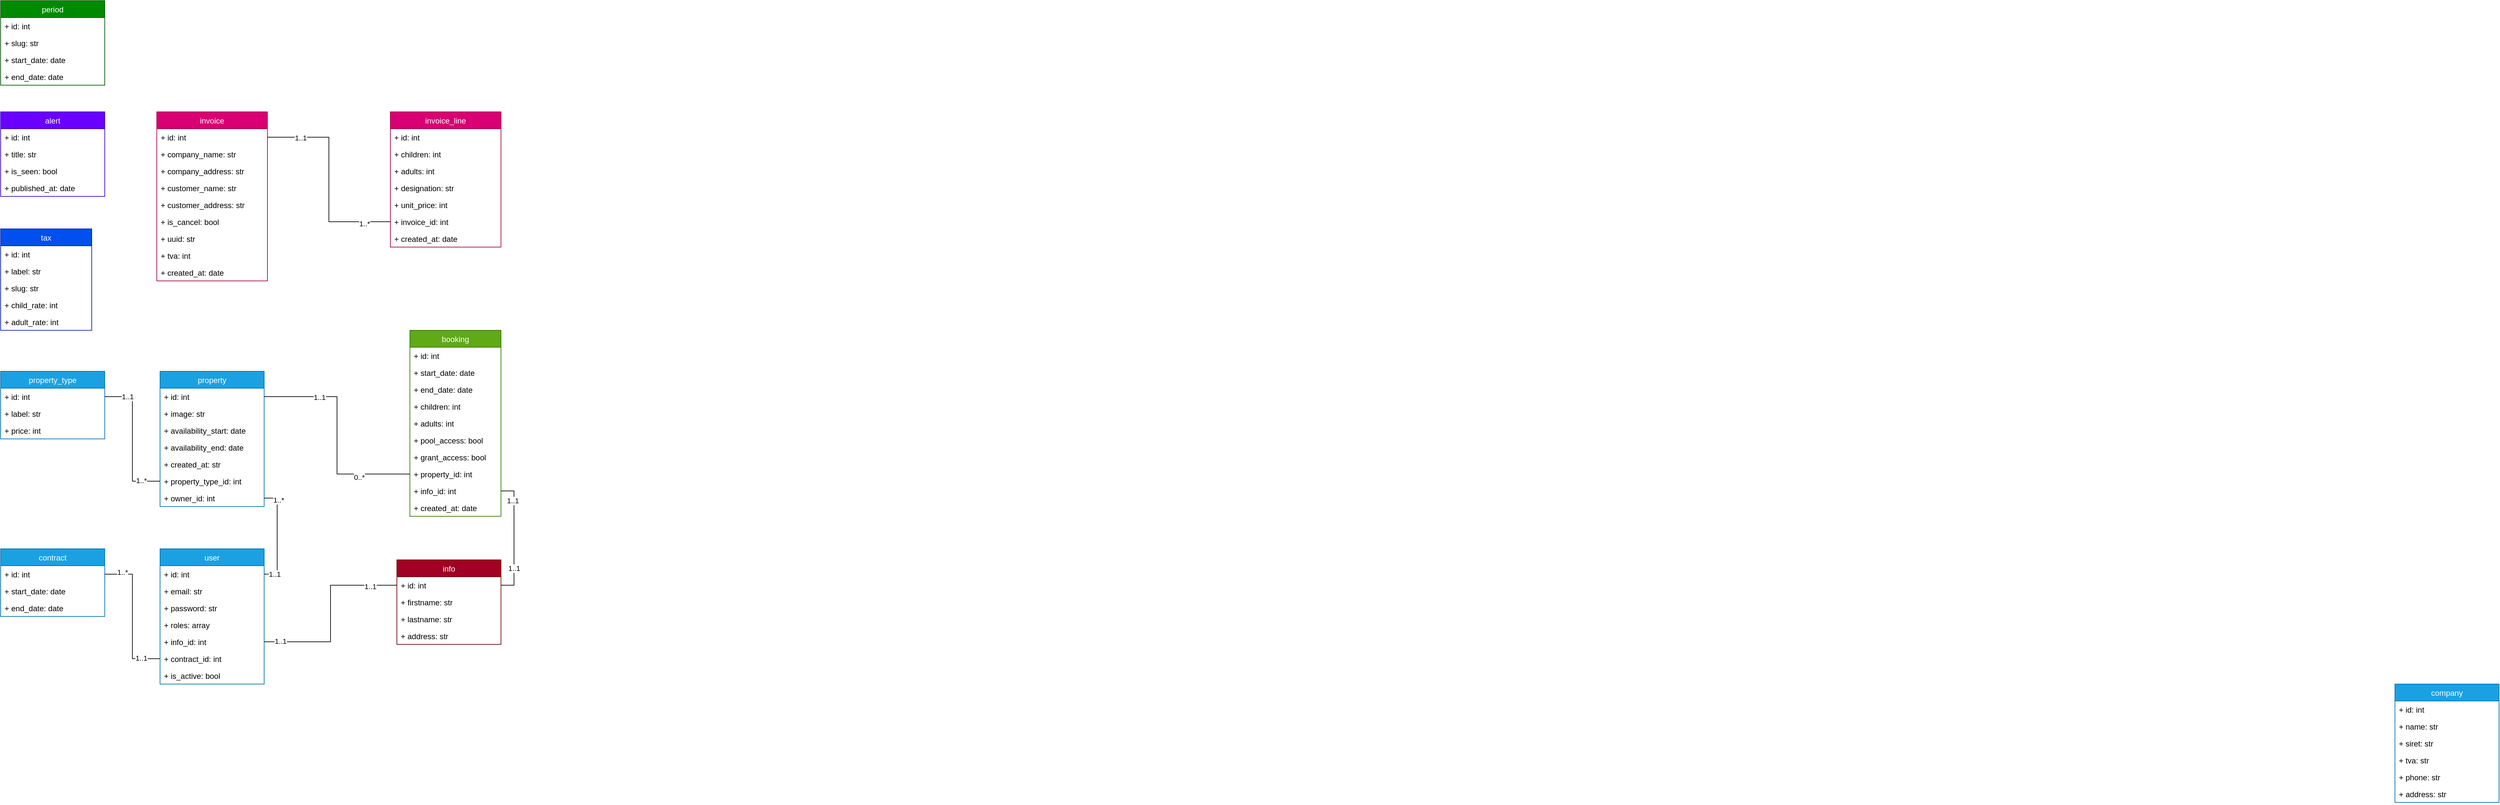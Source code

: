 <mxfile version="20.8.20" type="device"><diagram name="Page-1" id="GJCrmesGOV3npey572Yo"><mxGraphModel dx="1116" dy="1107" grid="1" gridSize="10" guides="1" tooltips="1" connect="1" arrows="1" fold="1" page="1" pageScale="1" pageWidth="827" pageHeight="1169" math="0" shadow="0"><root><mxCell id="0"/><mxCell id="1" parent="0"/><mxCell id="9Y_tMs3BxQq5VPl1LH5--1" value="tax" style="swimlane;fontStyle=0;childLayout=stackLayout;horizontal=1;startSize=26;fillColor=#0050ef;horizontalStack=0;resizeParent=1;resizeParentMax=0;resizeLast=0;collapsible=1;marginBottom=0;fontColor=#ffffff;strokeColor=#001DBC;" parent="1" vertex="1"><mxGeometry x="1340" y="871" width="140" height="156" as="geometry"/></mxCell><mxCell id="9Y_tMs3BxQq5VPl1LH5--53" value="+ id: int" style="text;strokeColor=none;fillColor=none;align=left;verticalAlign=top;spacingLeft=4;spacingRight=4;overflow=hidden;rotatable=0;points=[[0,0.5],[1,0.5]];portConstraint=eastwest;" parent="9Y_tMs3BxQq5VPl1LH5--1" vertex="1"><mxGeometry y="26" width="140" height="26" as="geometry"/></mxCell><mxCell id="9Y_tMs3BxQq5VPl1LH5--2" value="+ label: str" style="text;strokeColor=none;fillColor=none;align=left;verticalAlign=top;spacingLeft=4;spacingRight=4;overflow=hidden;rotatable=0;points=[[0,0.5],[1,0.5]];portConstraint=eastwest;" parent="9Y_tMs3BxQq5VPl1LH5--1" vertex="1"><mxGeometry y="52" width="140" height="26" as="geometry"/></mxCell><mxCell id="_Tw3wgv1A00sLfnYYwsw-26" value="+ slug: str" style="text;strokeColor=none;fillColor=none;align=left;verticalAlign=top;spacingLeft=4;spacingRight=4;overflow=hidden;rotatable=0;points=[[0,0.5],[1,0.5]];portConstraint=eastwest;" parent="9Y_tMs3BxQq5VPl1LH5--1" vertex="1"><mxGeometry y="78" width="140" height="26" as="geometry"/></mxCell><mxCell id="9Y_tMs3BxQq5VPl1LH5--4" value="+ child_rate: int" style="text;strokeColor=none;fillColor=none;align=left;verticalAlign=top;spacingLeft=4;spacingRight=4;overflow=hidden;rotatable=0;points=[[0,0.5],[1,0.5]];portConstraint=eastwest;" parent="9Y_tMs3BxQq5VPl1LH5--1" vertex="1"><mxGeometry y="104" width="140" height="26" as="geometry"/></mxCell><mxCell id="9Y_tMs3BxQq5VPl1LH5--5" value="+ adult_rate: int" style="text;strokeColor=none;fillColor=none;align=left;verticalAlign=top;spacingLeft=4;spacingRight=4;overflow=hidden;rotatable=0;points=[[0,0.5],[1,0.5]];portConstraint=eastwest;" parent="9Y_tMs3BxQq5VPl1LH5--1" vertex="1"><mxGeometry y="130" width="140" height="26" as="geometry"/></mxCell><mxCell id="9Y_tMs3BxQq5VPl1LH5--11" value="property" style="swimlane;fontStyle=0;childLayout=stackLayout;horizontal=1;startSize=26;fillColor=#1ba1e2;horizontalStack=0;resizeParent=1;resizeParentMax=0;resizeLast=0;collapsible=1;marginBottom=0;fontColor=#ffffff;strokeColor=#006EAF;" parent="1" vertex="1"><mxGeometry x="1585" y="1090" width="160" height="208" as="geometry"/></mxCell><mxCell id="9Y_tMs3BxQq5VPl1LH5--52" value="+ id: int" style="text;strokeColor=none;fillColor=none;align=left;verticalAlign=top;spacingLeft=4;spacingRight=4;overflow=hidden;rotatable=0;points=[[0,0.5],[1,0.5]];portConstraint=eastwest;" parent="9Y_tMs3BxQq5VPl1LH5--11" vertex="1"><mxGeometry y="26" width="160" height="26" as="geometry"/></mxCell><mxCell id="9Y_tMs3BxQq5VPl1LH5--14" value="+ image: str" style="text;strokeColor=none;fillColor=none;align=left;verticalAlign=top;spacingLeft=4;spacingRight=4;overflow=hidden;rotatable=0;points=[[0,0.5],[1,0.5]];portConstraint=eastwest;" parent="9Y_tMs3BxQq5VPl1LH5--11" vertex="1"><mxGeometry y="52" width="160" height="26" as="geometry"/></mxCell><mxCell id="OoVLddF3l7AJdS5qQGFR-3" value="+ availability_start: date" style="text;strokeColor=none;fillColor=none;align=left;verticalAlign=top;spacingLeft=4;spacingRight=4;overflow=hidden;rotatable=0;points=[[0,0.5],[1,0.5]];portConstraint=eastwest;" parent="9Y_tMs3BxQq5VPl1LH5--11" vertex="1"><mxGeometry y="78" width="160" height="26" as="geometry"/></mxCell><mxCell id="OoVLddF3l7AJdS5qQGFR-5" value="+ availability_end: date" style="text;strokeColor=none;fillColor=none;align=left;verticalAlign=top;spacingLeft=4;spacingRight=4;overflow=hidden;rotatable=0;points=[[0,0.5],[1,0.5]];portConstraint=eastwest;" parent="9Y_tMs3BxQq5VPl1LH5--11" vertex="1"><mxGeometry y="104" width="160" height="26" as="geometry"/></mxCell><mxCell id="9Y_tMs3BxQq5VPl1LH5--48" value="+ created_at: str" style="text;strokeColor=none;fillColor=none;align=left;verticalAlign=top;spacingLeft=4;spacingRight=4;overflow=hidden;rotatable=0;points=[[0,0.5],[1,0.5]];portConstraint=eastwest;" parent="9Y_tMs3BxQq5VPl1LH5--11" vertex="1"><mxGeometry y="130" width="160" height="26" as="geometry"/></mxCell><mxCell id="9Y_tMs3BxQq5VPl1LH5--19" value="+ property_type_id: int" style="text;strokeColor=none;fillColor=none;align=left;verticalAlign=top;spacingLeft=4;spacingRight=4;overflow=hidden;rotatable=0;points=[[0,0.5],[1,0.5]];portConstraint=eastwest;" parent="9Y_tMs3BxQq5VPl1LH5--11" vertex="1"><mxGeometry y="156" width="160" height="26" as="geometry"/></mxCell><mxCell id="9Y_tMs3BxQq5VPl1LH5--96" value="+ owner_id: int" style="text;strokeColor=none;fillColor=none;align=left;verticalAlign=top;spacingLeft=4;spacingRight=4;overflow=hidden;rotatable=0;points=[[0,0.5],[1,0.5]];portConstraint=eastwest;" parent="9Y_tMs3BxQq5VPl1LH5--11" vertex="1"><mxGeometry y="182" width="160" height="26" as="geometry"/></mxCell><mxCell id="9Y_tMs3BxQq5VPl1LH5--20" value="booking" style="swimlane;fontStyle=0;childLayout=stackLayout;horizontal=1;startSize=26;fillColor=#60a917;horizontalStack=0;resizeParent=1;resizeParentMax=0;resizeLast=0;collapsible=1;marginBottom=0;fontColor=#ffffff;strokeColor=#2D7600;" parent="1" vertex="1"><mxGeometry x="1969" y="1027" width="140" height="286" as="geometry"/></mxCell><mxCell id="9Y_tMs3BxQq5VPl1LH5--54" value="+ id: int" style="text;strokeColor=none;fillColor=none;align=left;verticalAlign=top;spacingLeft=4;spacingRight=4;overflow=hidden;rotatable=0;points=[[0,0.5],[1,0.5]];portConstraint=eastwest;" parent="9Y_tMs3BxQq5VPl1LH5--20" vertex="1"><mxGeometry y="26" width="140" height="26" as="geometry"/></mxCell><mxCell id="9Y_tMs3BxQq5VPl1LH5--21" value="+ start_date: date" style="text;strokeColor=none;fillColor=none;align=left;verticalAlign=top;spacingLeft=4;spacingRight=4;overflow=hidden;rotatable=0;points=[[0,0.5],[1,0.5]];portConstraint=eastwest;" parent="9Y_tMs3BxQq5VPl1LH5--20" vertex="1"><mxGeometry y="52" width="140" height="26" as="geometry"/></mxCell><mxCell id="9Y_tMs3BxQq5VPl1LH5--25" value="+ end_date: date" style="text;strokeColor=none;fillColor=none;align=left;verticalAlign=top;spacingLeft=4;spacingRight=4;overflow=hidden;rotatable=0;points=[[0,0.5],[1,0.5]];portConstraint=eastwest;" parent="9Y_tMs3BxQq5VPl1LH5--20" vertex="1"><mxGeometry y="78" width="140" height="26" as="geometry"/></mxCell><mxCell id="9Y_tMs3BxQq5VPl1LH5--22" value="+ children: int" style="text;strokeColor=none;fillColor=none;align=left;verticalAlign=top;spacingLeft=4;spacingRight=4;overflow=hidden;rotatable=0;points=[[0,0.5],[1,0.5]];portConstraint=eastwest;" parent="9Y_tMs3BxQq5VPl1LH5--20" vertex="1"><mxGeometry y="104" width="140" height="26" as="geometry"/></mxCell><mxCell id="9Y_tMs3BxQq5VPl1LH5--28" value="+ adults: int" style="text;strokeColor=none;fillColor=none;align=left;verticalAlign=top;spacingLeft=4;spacingRight=4;overflow=hidden;rotatable=0;points=[[0,0.5],[1,0.5]];portConstraint=eastwest;" parent="9Y_tMs3BxQq5VPl1LH5--20" vertex="1"><mxGeometry y="130" width="140" height="26" as="geometry"/></mxCell><mxCell id="9Y_tMs3BxQq5VPl1LH5--23" value="+ pool_access: bool" style="text;strokeColor=none;fillColor=none;align=left;verticalAlign=top;spacingLeft=4;spacingRight=4;overflow=hidden;rotatable=0;points=[[0,0.5],[1,0.5]];portConstraint=eastwest;" parent="9Y_tMs3BxQq5VPl1LH5--20" vertex="1"><mxGeometry y="156" width="140" height="26" as="geometry"/></mxCell><mxCell id="OoVLddF3l7AJdS5qQGFR-1" value="+ grant_access: bool" style="text;strokeColor=none;fillColor=none;align=left;verticalAlign=top;spacingLeft=4;spacingRight=4;overflow=hidden;rotatable=0;points=[[0,0.5],[1,0.5]];portConstraint=eastwest;" parent="9Y_tMs3BxQq5VPl1LH5--20" vertex="1"><mxGeometry y="182" width="140" height="26" as="geometry"/></mxCell><mxCell id="9Y_tMs3BxQq5VPl1LH5--24" value="+ property_id: int" style="text;strokeColor=none;fillColor=none;align=left;verticalAlign=top;spacingLeft=4;spacingRight=4;overflow=hidden;rotatable=0;points=[[0,0.5],[1,0.5]];portConstraint=eastwest;" parent="9Y_tMs3BxQq5VPl1LH5--20" vertex="1"><mxGeometry y="208" width="140" height="26" as="geometry"/></mxCell><mxCell id="OoVLddF3l7AJdS5qQGFR-13" value="+ info_id: int" style="text;strokeColor=none;fillColor=none;align=left;verticalAlign=top;spacingLeft=4;spacingRight=4;overflow=hidden;rotatable=0;points=[[0,0.5],[1,0.5]];portConstraint=eastwest;" parent="9Y_tMs3BxQq5VPl1LH5--20" vertex="1"><mxGeometry y="234" width="140" height="26" as="geometry"/></mxCell><mxCell id="9Y_tMs3BxQq5VPl1LH5--44" value="+ created_at: date" style="text;strokeColor=none;fillColor=none;align=left;verticalAlign=top;spacingLeft=4;spacingRight=4;overflow=hidden;rotatable=0;points=[[0,0.5],[1,0.5]];portConstraint=eastwest;" parent="9Y_tMs3BxQq5VPl1LH5--20" vertex="1"><mxGeometry y="260" width="140" height="26" as="geometry"/></mxCell><mxCell id="9Y_tMs3BxQq5VPl1LH5--29" value="property_type" style="swimlane;fontStyle=0;childLayout=stackLayout;horizontal=1;startSize=26;fillColor=#1ba1e2;horizontalStack=0;resizeParent=1;resizeParentMax=0;resizeLast=0;collapsible=1;marginBottom=0;fontColor=#ffffff;strokeColor=#006EAF;" parent="1" vertex="1"><mxGeometry x="1340" y="1090" width="160" height="104" as="geometry"/></mxCell><mxCell id="9Y_tMs3BxQq5VPl1LH5--49" value="+ id: int" style="text;strokeColor=none;fillColor=none;align=left;verticalAlign=top;spacingLeft=4;spacingRight=4;overflow=hidden;rotatable=0;points=[[0,0.5],[1,0.5]];portConstraint=eastwest;" parent="9Y_tMs3BxQq5VPl1LH5--29" vertex="1"><mxGeometry y="26" width="160" height="26" as="geometry"/></mxCell><mxCell id="9Y_tMs3BxQq5VPl1LH5--30" value="+ label: str" style="text;strokeColor=none;fillColor=none;align=left;verticalAlign=top;spacingLeft=4;spacingRight=4;overflow=hidden;rotatable=0;points=[[0,0.5],[1,0.5]];portConstraint=eastwest;" parent="9Y_tMs3BxQq5VPl1LH5--29" vertex="1"><mxGeometry y="52" width="160" height="26" as="geometry"/></mxCell><mxCell id="9Y_tMs3BxQq5VPl1LH5--31" value="+ price: int" style="text;strokeColor=none;fillColor=none;align=left;verticalAlign=top;spacingLeft=4;spacingRight=4;overflow=hidden;rotatable=0;points=[[0,0.5],[1,0.5]];portConstraint=eastwest;" parent="9Y_tMs3BxQq5VPl1LH5--29" vertex="1"><mxGeometry y="78" width="160" height="26" as="geometry"/></mxCell><mxCell id="9Y_tMs3BxQq5VPl1LH5--58" style="edgeStyle=orthogonalEdgeStyle;rounded=0;orthogonalLoop=1;jettySize=auto;html=1;endArrow=none;endFill=0;" parent="1" source="9Y_tMs3BxQq5VPl1LH5--19" target="9Y_tMs3BxQq5VPl1LH5--49" edge="1"><mxGeometry relative="1" as="geometry"/></mxCell><mxCell id="9Y_tMs3BxQq5VPl1LH5--62" value="1..1" style="edgeLabel;html=1;align=center;verticalAlign=middle;resizable=0;points=[];" parent="9Y_tMs3BxQq5VPl1LH5--58" vertex="1" connectable="0"><mxGeometry x="0.673" relative="1" as="geometry"><mxPoint as="offset"/></mxGeometry></mxCell><mxCell id="9Y_tMs3BxQq5VPl1LH5--63" value="1..*" style="edgeLabel;html=1;align=center;verticalAlign=middle;resizable=0;points=[];" parent="9Y_tMs3BxQq5VPl1LH5--58" vertex="1" connectable="0"><mxGeometry x="-0.73" y="-1" relative="1" as="geometry"><mxPoint as="offset"/></mxGeometry></mxCell><mxCell id="9Y_tMs3BxQq5VPl1LH5--81" style="edgeStyle=orthogonalEdgeStyle;rounded=0;orthogonalLoop=1;jettySize=auto;html=1;endArrow=none;endFill=0;" parent="1" source="9Y_tMs3BxQq5VPl1LH5--24" target="9Y_tMs3BxQq5VPl1LH5--52" edge="1"><mxGeometry relative="1" as="geometry"/></mxCell><mxCell id="9Y_tMs3BxQq5VPl1LH5--89" value="1..1" style="edgeLabel;html=1;align=center;verticalAlign=middle;resizable=0;points=[];" parent="9Y_tMs3BxQq5VPl1LH5--81" vertex="1" connectable="0"><mxGeometry x="0.503" y="1" relative="1" as="geometry"><mxPoint as="offset"/></mxGeometry></mxCell><mxCell id="9Y_tMs3BxQq5VPl1LH5--90" value="0..*" style="edgeLabel;html=1;align=center;verticalAlign=middle;resizable=0;points=[];" parent="9Y_tMs3BxQq5VPl1LH5--81" vertex="1" connectable="0"><mxGeometry x="-0.543" y="5" relative="1" as="geometry"><mxPoint as="offset"/></mxGeometry></mxCell><mxCell id="9Y_tMs3BxQq5VPl1LH5--82" value="user" style="swimlane;fontStyle=0;childLayout=stackLayout;horizontal=1;startSize=26;fillColor=#1ba1e2;horizontalStack=0;resizeParent=1;resizeParentMax=0;resizeLast=0;collapsible=1;marginBottom=0;fontColor=#ffffff;strokeColor=#006EAF;" parent="1" vertex="1"><mxGeometry x="1585" y="1363" width="160" height="208" as="geometry"/></mxCell><mxCell id="9Y_tMs3BxQq5VPl1LH5--83" value="+ id: int" style="text;strokeColor=none;fillColor=none;align=left;verticalAlign=top;spacingLeft=4;spacingRight=4;overflow=hidden;rotatable=0;points=[[0,0.5],[1,0.5]];portConstraint=eastwest;" parent="9Y_tMs3BxQq5VPl1LH5--82" vertex="1"><mxGeometry y="26" width="160" height="26" as="geometry"/></mxCell><mxCell id="9Y_tMs3BxQq5VPl1LH5--87" value="+ email: str" style="text;strokeColor=none;fillColor=none;align=left;verticalAlign=top;spacingLeft=4;spacingRight=4;overflow=hidden;rotatable=0;points=[[0,0.5],[1,0.5]];portConstraint=eastwest;" parent="9Y_tMs3BxQq5VPl1LH5--82" vertex="1"><mxGeometry y="52" width="160" height="26" as="geometry"/></mxCell><mxCell id="GipvJAWgCoTz7lsYQBjg-19" value="+ password: str" style="text;strokeColor=none;fillColor=none;align=left;verticalAlign=top;spacingLeft=4;spacingRight=4;overflow=hidden;rotatable=0;points=[[0,0.5],[1,0.5]];portConstraint=eastwest;" parent="9Y_tMs3BxQq5VPl1LH5--82" vertex="1"><mxGeometry y="78" width="160" height="26" as="geometry"/></mxCell><mxCell id="9Y_tMs3BxQq5VPl1LH5--88" value="+ roles: array" style="text;strokeColor=none;fillColor=none;align=left;verticalAlign=top;spacingLeft=4;spacingRight=4;overflow=hidden;rotatable=0;points=[[0,0.5],[1,0.5]];portConstraint=eastwest;" parent="9Y_tMs3BxQq5VPl1LH5--82" vertex="1"><mxGeometry y="104" width="160" height="26" as="geometry"/></mxCell><mxCell id="OoVLddF3l7AJdS5qQGFR-18" value="+ info_id: int" style="text;strokeColor=none;fillColor=none;align=left;verticalAlign=top;spacingLeft=4;spacingRight=4;overflow=hidden;rotatable=0;points=[[0,0.5],[1,0.5]];portConstraint=eastwest;" parent="9Y_tMs3BxQq5VPl1LH5--82" vertex="1"><mxGeometry y="130" width="160" height="26" as="geometry"/></mxCell><mxCell id="OoVLddF3l7AJdS5qQGFR-32" value="+ contract_id: int" style="text;strokeColor=none;fillColor=none;align=left;verticalAlign=top;spacingLeft=4;spacingRight=4;overflow=hidden;rotatable=0;points=[[0,0.5],[1,0.5]];portConstraint=eastwest;" parent="9Y_tMs3BxQq5VPl1LH5--82" vertex="1"><mxGeometry y="156" width="160" height="26" as="geometry"/></mxCell><mxCell id="OoVLddF3l7AJdS5qQGFR-37" value="+ is_active: bool" style="text;strokeColor=none;fillColor=none;align=left;verticalAlign=top;spacingLeft=4;spacingRight=4;overflow=hidden;rotatable=0;points=[[0,0.5],[1,0.5]];portConstraint=eastwest;" parent="9Y_tMs3BxQq5VPl1LH5--82" vertex="1"><mxGeometry y="182" width="160" height="26" as="geometry"/></mxCell><mxCell id="9Y_tMs3BxQq5VPl1LH5--97" style="edgeStyle=orthogonalEdgeStyle;rounded=0;orthogonalLoop=1;jettySize=auto;html=1;endArrow=none;endFill=0;exitX=1;exitY=0.5;exitDx=0;exitDy=0;" parent="1" source="9Y_tMs3BxQq5VPl1LH5--96" target="9Y_tMs3BxQq5VPl1LH5--83" edge="1"><mxGeometry relative="1" as="geometry"/></mxCell><mxCell id="9Y_tMs3BxQq5VPl1LH5--119" value="1..1" style="edgeLabel;html=1;align=center;verticalAlign=middle;resizable=0;points=[];" parent="9Y_tMs3BxQq5VPl1LH5--97" vertex="1" connectable="0"><mxGeometry x="0.796" relative="1" as="geometry"><mxPoint as="offset"/></mxGeometry></mxCell><mxCell id="9Y_tMs3BxQq5VPl1LH5--120" value="1..*" style="edgeLabel;html=1;align=center;verticalAlign=middle;resizable=0;points=[];" parent="9Y_tMs3BxQq5VPl1LH5--97" vertex="1" connectable="0"><mxGeometry x="-0.707" y="2" relative="1" as="geometry"><mxPoint as="offset"/></mxGeometry></mxCell><mxCell id="OoVLddF3l7AJdS5qQGFR-6" value="info" style="swimlane;fontStyle=0;childLayout=stackLayout;horizontal=1;startSize=26;fillColor=#a20025;horizontalStack=0;resizeParent=1;resizeParentMax=0;resizeLast=0;collapsible=1;marginBottom=0;fontColor=#ffffff;strokeColor=#6F0000;" parent="1" vertex="1"><mxGeometry x="1949" y="1380" width="160" height="130" as="geometry"/></mxCell><mxCell id="OoVLddF3l7AJdS5qQGFR-7" value="+ id: int" style="text;strokeColor=none;fillColor=none;align=left;verticalAlign=top;spacingLeft=4;spacingRight=4;overflow=hidden;rotatable=0;points=[[0,0.5],[1,0.5]];portConstraint=eastwest;" parent="OoVLddF3l7AJdS5qQGFR-6" vertex="1"><mxGeometry y="26" width="160" height="26" as="geometry"/></mxCell><mxCell id="OoVLddF3l7AJdS5qQGFR-8" value="+ firstname: str" style="text;strokeColor=none;fillColor=none;align=left;verticalAlign=top;spacingLeft=4;spacingRight=4;overflow=hidden;rotatable=0;points=[[0,0.5],[1,0.5]];portConstraint=eastwest;" parent="OoVLddF3l7AJdS5qQGFR-6" vertex="1"><mxGeometry y="52" width="160" height="26" as="geometry"/></mxCell><mxCell id="OoVLddF3l7AJdS5qQGFR-10" value="+ lastname: str" style="text;strokeColor=none;fillColor=none;align=left;verticalAlign=top;spacingLeft=4;spacingRight=4;overflow=hidden;rotatable=0;points=[[0,0.5],[1,0.5]];portConstraint=eastwest;" parent="OoVLddF3l7AJdS5qQGFR-6" vertex="1"><mxGeometry y="78" width="160" height="26" as="geometry"/></mxCell><mxCell id="GipvJAWgCoTz7lsYQBjg-18" value="+ address: str" style="text;strokeColor=none;fillColor=none;align=left;verticalAlign=top;spacingLeft=4;spacingRight=4;overflow=hidden;rotatable=0;points=[[0,0.5],[1,0.5]];portConstraint=eastwest;" parent="OoVLddF3l7AJdS5qQGFR-6" vertex="1"><mxGeometry y="104" width="160" height="26" as="geometry"/></mxCell><mxCell id="OoVLddF3l7AJdS5qQGFR-24" value="contract" style="swimlane;fontStyle=0;childLayout=stackLayout;horizontal=1;startSize=26;fillColor=#1ba1e2;horizontalStack=0;resizeParent=1;resizeParentMax=0;resizeLast=0;collapsible=1;marginBottom=0;fontColor=#ffffff;strokeColor=#006EAF;" parent="1" vertex="1"><mxGeometry x="1340" y="1363" width="160" height="104" as="geometry"/></mxCell><mxCell id="OoVLddF3l7AJdS5qQGFR-25" value="+ id: int" style="text;strokeColor=none;fillColor=none;align=left;verticalAlign=top;spacingLeft=4;spacingRight=4;overflow=hidden;rotatable=0;points=[[0,0.5],[1,0.5]];portConstraint=eastwest;" parent="OoVLddF3l7AJdS5qQGFR-24" vertex="1"><mxGeometry y="26" width="160" height="26" as="geometry"/></mxCell><mxCell id="OoVLddF3l7AJdS5qQGFR-27" value="+ start_date: date" style="text;strokeColor=none;fillColor=none;align=left;verticalAlign=top;spacingLeft=4;spacingRight=4;overflow=hidden;rotatable=0;points=[[0,0.5],[1,0.5]];portConstraint=eastwest;" parent="OoVLddF3l7AJdS5qQGFR-24" vertex="1"><mxGeometry y="52" width="160" height="26" as="geometry"/></mxCell><mxCell id="OoVLddF3l7AJdS5qQGFR-28" value="+ end_date: date" style="text;strokeColor=none;fillColor=none;align=left;verticalAlign=top;spacingLeft=4;spacingRight=4;overflow=hidden;rotatable=0;points=[[0,0.5],[1,0.5]];portConstraint=eastwest;" parent="OoVLddF3l7AJdS5qQGFR-24" vertex="1"><mxGeometry y="78" width="160" height="26" as="geometry"/></mxCell><mxCell id="OoVLddF3l7AJdS5qQGFR-34" style="edgeStyle=orthogonalEdgeStyle;rounded=0;orthogonalLoop=1;jettySize=auto;html=1;endArrow=none;endFill=0;" parent="1" source="OoVLddF3l7AJdS5qQGFR-32" target="OoVLddF3l7AJdS5qQGFR-25" edge="1"><mxGeometry relative="1" as="geometry"/></mxCell><mxCell id="OoVLddF3l7AJdS5qQGFR-35" value="1..1" style="edgeLabel;html=1;align=center;verticalAlign=middle;resizable=0;points=[];" parent="OoVLddF3l7AJdS5qQGFR-34" vertex="1" connectable="0"><mxGeometry x="-0.727" y="-1" relative="1" as="geometry"><mxPoint as="offset"/></mxGeometry></mxCell><mxCell id="OoVLddF3l7AJdS5qQGFR-36" value="1..*" style="edgeLabel;html=1;align=center;verticalAlign=middle;resizable=0;points=[];" parent="OoVLddF3l7AJdS5qQGFR-34" vertex="1" connectable="0"><mxGeometry x="0.751" y="-3" relative="1" as="geometry"><mxPoint as="offset"/></mxGeometry></mxCell><mxCell id="GipvJAWgCoTz7lsYQBjg-20" value="company" style="swimlane;fontStyle=0;childLayout=stackLayout;horizontal=1;startSize=26;fillColor=#1ba1e2;horizontalStack=0;resizeParent=1;resizeParentMax=0;resizeLast=0;collapsible=1;marginBottom=0;fontColor=#ffffff;strokeColor=#006EAF;" parent="1" vertex="1"><mxGeometry x="5020" y="1571" width="160" height="182" as="geometry"/></mxCell><mxCell id="GipvJAWgCoTz7lsYQBjg-21" value="+ id: int" style="text;strokeColor=none;fillColor=none;align=left;verticalAlign=top;spacingLeft=4;spacingRight=4;overflow=hidden;rotatable=0;points=[[0,0.5],[1,0.5]];portConstraint=eastwest;" parent="GipvJAWgCoTz7lsYQBjg-20" vertex="1"><mxGeometry y="26" width="160" height="26" as="geometry"/></mxCell><mxCell id="GipvJAWgCoTz7lsYQBjg-22" value="+ name: str" style="text;strokeColor=none;fillColor=none;align=left;verticalAlign=top;spacingLeft=4;spacingRight=4;overflow=hidden;rotatable=0;points=[[0,0.5],[1,0.5]];portConstraint=eastwest;" parent="GipvJAWgCoTz7lsYQBjg-20" vertex="1"><mxGeometry y="52" width="160" height="26" as="geometry"/></mxCell><mxCell id="GipvJAWgCoTz7lsYQBjg-23" value="+ siret: str" style="text;strokeColor=none;fillColor=none;align=left;verticalAlign=top;spacingLeft=4;spacingRight=4;overflow=hidden;rotatable=0;points=[[0,0.5],[1,0.5]];portConstraint=eastwest;" parent="GipvJAWgCoTz7lsYQBjg-20" vertex="1"><mxGeometry y="78" width="160" height="26" as="geometry"/></mxCell><mxCell id="GipvJAWgCoTz7lsYQBjg-26" value="+ tva: str" style="text;strokeColor=none;fillColor=none;align=left;verticalAlign=top;spacingLeft=4;spacingRight=4;overflow=hidden;rotatable=0;points=[[0,0.5],[1,0.5]];portConstraint=eastwest;" parent="GipvJAWgCoTz7lsYQBjg-20" vertex="1"><mxGeometry y="104" width="160" height="26" as="geometry"/></mxCell><mxCell id="GipvJAWgCoTz7lsYQBjg-24" value="+ phone: str" style="text;strokeColor=none;fillColor=none;align=left;verticalAlign=top;spacingLeft=4;spacingRight=4;overflow=hidden;rotatable=0;points=[[0,0.5],[1,0.5]];portConstraint=eastwest;" parent="GipvJAWgCoTz7lsYQBjg-20" vertex="1"><mxGeometry y="130" width="160" height="26" as="geometry"/></mxCell><mxCell id="GipvJAWgCoTz7lsYQBjg-25" value="+ address: str" style="text;strokeColor=none;fillColor=none;align=left;verticalAlign=top;spacingLeft=4;spacingRight=4;overflow=hidden;rotatable=0;points=[[0,0.5],[1,0.5]];portConstraint=eastwest;" parent="GipvJAWgCoTz7lsYQBjg-20" vertex="1"><mxGeometry y="156" width="160" height="26" as="geometry"/></mxCell><mxCell id="GipvJAWgCoTz7lsYQBjg-27" value="invoice" style="swimlane;fontStyle=0;childLayout=stackLayout;horizontal=1;startSize=26;fillColor=#d80073;horizontalStack=0;resizeParent=1;resizeParentMax=0;resizeLast=0;collapsible=1;marginBottom=0;fontColor=#ffffff;strokeColor=#A50040;" parent="1" vertex="1"><mxGeometry x="1580" y="691" width="170" height="260" as="geometry"/></mxCell><mxCell id="GipvJAWgCoTz7lsYQBjg-28" value="+ id: int" style="text;strokeColor=none;fillColor=none;align=left;verticalAlign=top;spacingLeft=4;spacingRight=4;overflow=hidden;rotatable=0;points=[[0,0.5],[1,0.5]];portConstraint=eastwest;" parent="GipvJAWgCoTz7lsYQBjg-27" vertex="1"><mxGeometry y="26" width="170" height="26" as="geometry"/></mxCell><mxCell id="GipvJAWgCoTz7lsYQBjg-43" value="+ company_name: str" style="text;strokeColor=none;fillColor=none;align=left;verticalAlign=top;spacingLeft=4;spacingRight=4;overflow=hidden;rotatable=0;points=[[0,0.5],[1,0.5]];portConstraint=eastwest;" parent="GipvJAWgCoTz7lsYQBjg-27" vertex="1"><mxGeometry y="52" width="170" height="26" as="geometry"/></mxCell><mxCell id="GipvJAWgCoTz7lsYQBjg-47" value="+ company_address: str" style="text;strokeColor=none;fillColor=none;align=left;verticalAlign=top;spacingLeft=4;spacingRight=4;overflow=hidden;rotatable=0;points=[[0,0.5],[1,0.5]];portConstraint=eastwest;" parent="GipvJAWgCoTz7lsYQBjg-27" vertex="1"><mxGeometry y="78" width="170" height="26" as="geometry"/></mxCell><mxCell id="GipvJAWgCoTz7lsYQBjg-49" value="+ customer_name: str" style="text;strokeColor=none;fillColor=none;align=left;verticalAlign=top;spacingLeft=4;spacingRight=4;overflow=hidden;rotatable=0;points=[[0,0.5],[1,0.5]];portConstraint=eastwest;" parent="GipvJAWgCoTz7lsYQBjg-27" vertex="1"><mxGeometry y="104" width="170" height="26" as="geometry"/></mxCell><mxCell id="GipvJAWgCoTz7lsYQBjg-51" value="+ customer_address: str" style="text;strokeColor=none;fillColor=none;align=left;verticalAlign=top;spacingLeft=4;spacingRight=4;overflow=hidden;rotatable=0;points=[[0,0.5],[1,0.5]];portConstraint=eastwest;" parent="GipvJAWgCoTz7lsYQBjg-27" vertex="1"><mxGeometry y="130" width="170" height="26" as="geometry"/></mxCell><mxCell id="_Tw3wgv1A00sLfnYYwsw-35" value="+ is_cancel: bool" style="text;strokeColor=none;fillColor=none;align=left;verticalAlign=top;spacingLeft=4;spacingRight=4;overflow=hidden;rotatable=0;points=[[0,0.5],[1,0.5]];portConstraint=eastwest;" parent="GipvJAWgCoTz7lsYQBjg-27" vertex="1"><mxGeometry y="156" width="170" height="26" as="geometry"/></mxCell><mxCell id="_Tw3wgv1A00sLfnYYwsw-17" value="+ uuid: str" style="text;strokeColor=none;fillColor=none;align=left;verticalAlign=top;spacingLeft=4;spacingRight=4;overflow=hidden;rotatable=0;points=[[0,0.5],[1,0.5]];portConstraint=eastwest;" parent="GipvJAWgCoTz7lsYQBjg-27" vertex="1"><mxGeometry y="182" width="170" height="26" as="geometry"/></mxCell><mxCell id="_Tw3wgv1A00sLfnYYwsw-25" value="+ tva: int" style="text;strokeColor=none;fillColor=none;align=left;verticalAlign=top;spacingLeft=4;spacingRight=4;overflow=hidden;rotatable=0;points=[[0,0.5],[1,0.5]];portConstraint=eastwest;" parent="GipvJAWgCoTz7lsYQBjg-27" vertex="1"><mxGeometry y="208" width="170" height="26" as="geometry"/></mxCell><mxCell id="GipvJAWgCoTz7lsYQBjg-35" value="+ created_at: date" style="text;strokeColor=none;fillColor=none;align=left;verticalAlign=top;spacingLeft=4;spacingRight=4;overflow=hidden;rotatable=0;points=[[0,0.5],[1,0.5]];portConstraint=eastwest;" parent="GipvJAWgCoTz7lsYQBjg-27" vertex="1"><mxGeometry y="234" width="170" height="26" as="geometry"/></mxCell><mxCell id="t5zSz70ruNWBgrbl3wDq-1" value="alert" style="swimlane;fontStyle=0;childLayout=stackLayout;horizontal=1;startSize=26;fillColor=#6a00ff;horizontalStack=0;resizeParent=1;resizeParentMax=0;resizeLast=0;collapsible=1;marginBottom=0;fontColor=#ffffff;strokeColor=#3700CC;" parent="1" vertex="1"><mxGeometry x="1340" y="691" width="160" height="130" as="geometry"/></mxCell><mxCell id="t5zSz70ruNWBgrbl3wDq-2" value="+ id: int" style="text;strokeColor=none;fillColor=none;align=left;verticalAlign=top;spacingLeft=4;spacingRight=4;overflow=hidden;rotatable=0;points=[[0,0.5],[1,0.5]];portConstraint=eastwest;" parent="t5zSz70ruNWBgrbl3wDq-1" vertex="1"><mxGeometry y="26" width="160" height="26" as="geometry"/></mxCell><mxCell id="_Tw3wgv1A00sLfnYYwsw-23" value="+ title: str" style="text;strokeColor=none;fillColor=none;align=left;verticalAlign=top;spacingLeft=4;spacingRight=4;overflow=hidden;rotatable=0;points=[[0,0.5],[1,0.5]];portConstraint=eastwest;" parent="t5zSz70ruNWBgrbl3wDq-1" vertex="1"><mxGeometry y="52" width="160" height="26" as="geometry"/></mxCell><mxCell id="_Tw3wgv1A00sLfnYYwsw-24" value="+ is_seen: bool" style="text;strokeColor=none;fillColor=none;align=left;verticalAlign=top;spacingLeft=4;spacingRight=4;overflow=hidden;rotatable=0;points=[[0,0.5],[1,0.5]];portConstraint=eastwest;" parent="t5zSz70ruNWBgrbl3wDq-1" vertex="1"><mxGeometry y="78" width="160" height="26" as="geometry"/></mxCell><mxCell id="t5zSz70ruNWBgrbl3wDq-7" value="+ published_at: date" style="text;strokeColor=none;fillColor=none;align=left;verticalAlign=top;spacingLeft=4;spacingRight=4;overflow=hidden;rotatable=0;points=[[0,0.5],[1,0.5]];portConstraint=eastwest;" parent="t5zSz70ruNWBgrbl3wDq-1" vertex="1"><mxGeometry y="104" width="160" height="26" as="geometry"/></mxCell><mxCell id="_Tw3wgv1A00sLfnYYwsw-1" value="invoice_line" style="swimlane;fontStyle=0;childLayout=stackLayout;horizontal=1;startSize=26;fillColor=#d80073;horizontalStack=0;resizeParent=1;resizeParentMax=0;resizeLast=0;collapsible=1;marginBottom=0;fontColor=#ffffff;strokeColor=#A50040;" parent="1" vertex="1"><mxGeometry x="1939" y="691" width="170" height="208" as="geometry"/></mxCell><mxCell id="_Tw3wgv1A00sLfnYYwsw-2" value="+ id: int" style="text;strokeColor=none;fillColor=none;align=left;verticalAlign=top;spacingLeft=4;spacingRight=4;overflow=hidden;rotatable=0;points=[[0,0.5],[1,0.5]];portConstraint=eastwest;" parent="_Tw3wgv1A00sLfnYYwsw-1" vertex="1"><mxGeometry y="26" width="170" height="26" as="geometry"/></mxCell><mxCell id="_Tw3wgv1A00sLfnYYwsw-15" value="+ children: int" style="text;strokeColor=none;fillColor=none;align=left;verticalAlign=top;spacingLeft=4;spacingRight=4;overflow=hidden;rotatable=0;points=[[0,0.5],[1,0.5]];portConstraint=eastwest;" parent="_Tw3wgv1A00sLfnYYwsw-1" vertex="1"><mxGeometry y="52" width="170" height="26" as="geometry"/></mxCell><mxCell id="_Tw3wgv1A00sLfnYYwsw-16" value="+ adults: int" style="text;strokeColor=none;fillColor=none;align=left;verticalAlign=top;spacingLeft=4;spacingRight=4;overflow=hidden;rotatable=0;points=[[0,0.5],[1,0.5]];portConstraint=eastwest;" parent="_Tw3wgv1A00sLfnYYwsw-1" vertex="1"><mxGeometry y="78" width="170" height="26" as="geometry"/></mxCell><mxCell id="_Tw3wgv1A00sLfnYYwsw-11" value="+ designation: str" style="text;strokeColor=none;fillColor=none;align=left;verticalAlign=top;spacingLeft=4;spacingRight=4;overflow=hidden;rotatable=0;points=[[0,0.5],[1,0.5]];portConstraint=eastwest;" parent="_Tw3wgv1A00sLfnYYwsw-1" vertex="1"><mxGeometry y="104" width="170" height="26" as="geometry"/></mxCell><mxCell id="_Tw3wgv1A00sLfnYYwsw-13" value="+ unit_price: int" style="text;strokeColor=none;fillColor=none;align=left;verticalAlign=top;spacingLeft=4;spacingRight=4;overflow=hidden;rotatable=0;points=[[0,0.5],[1,0.5]];portConstraint=eastwest;" parent="_Tw3wgv1A00sLfnYYwsw-1" vertex="1"><mxGeometry y="130" width="170" height="26" as="geometry"/></mxCell><mxCell id="_Tw3wgv1A00sLfnYYwsw-19" value="+ invoice_id: int" style="text;strokeColor=none;fillColor=none;align=left;verticalAlign=top;spacingLeft=4;spacingRight=4;overflow=hidden;rotatable=0;points=[[0,0.5],[1,0.5]];portConstraint=eastwest;" parent="_Tw3wgv1A00sLfnYYwsw-1" vertex="1"><mxGeometry y="156" width="170" height="26" as="geometry"/></mxCell><mxCell id="_Tw3wgv1A00sLfnYYwsw-10" value="+ created_at: date" style="text;strokeColor=none;fillColor=none;align=left;verticalAlign=top;spacingLeft=4;spacingRight=4;overflow=hidden;rotatable=0;points=[[0,0.5],[1,0.5]];portConstraint=eastwest;" parent="_Tw3wgv1A00sLfnYYwsw-1" vertex="1"><mxGeometry y="182" width="170" height="26" as="geometry"/></mxCell><mxCell id="_Tw3wgv1A00sLfnYYwsw-20" style="edgeStyle=orthogonalEdgeStyle;rounded=0;orthogonalLoop=1;jettySize=auto;html=1;endArrow=none;endFill=0;" parent="1" source="_Tw3wgv1A00sLfnYYwsw-19" target="GipvJAWgCoTz7lsYQBjg-28" edge="1"><mxGeometry relative="1" as="geometry"/></mxCell><mxCell id="_Tw3wgv1A00sLfnYYwsw-21" value="1..*" style="edgeLabel;html=1;align=center;verticalAlign=middle;resizable=0;points=[];" parent="_Tw3wgv1A00sLfnYYwsw-20" vertex="1" connectable="0"><mxGeometry x="-0.747" y="3" relative="1" as="geometry"><mxPoint as="offset"/></mxGeometry></mxCell><mxCell id="_Tw3wgv1A00sLfnYYwsw-22" value="1..1" style="edgeLabel;html=1;align=center;verticalAlign=middle;resizable=0;points=[];" parent="_Tw3wgv1A00sLfnYYwsw-20" vertex="1" connectable="0"><mxGeometry x="0.683" y="1" relative="1" as="geometry"><mxPoint as="offset"/></mxGeometry></mxCell><mxCell id="_Tw3wgv1A00sLfnYYwsw-28" style="edgeStyle=orthogonalEdgeStyle;rounded=0;orthogonalLoop=1;jettySize=auto;html=1;endArrow=none;endFill=0;exitX=1;exitY=0.5;exitDx=0;exitDy=0;" parent="1" source="OoVLddF3l7AJdS5qQGFR-13" target="OoVLddF3l7AJdS5qQGFR-7" edge="1"><mxGeometry relative="1" as="geometry"/></mxCell><mxCell id="_Tw3wgv1A00sLfnYYwsw-30" value="1..1" style="edgeLabel;html=1;align=center;verticalAlign=middle;resizable=0;points=[];" parent="_Tw3wgv1A00sLfnYYwsw-28" vertex="1" connectable="0"><mxGeometry x="0.412" y="4" relative="1" as="geometry"><mxPoint x="-4" y="8" as="offset"/></mxGeometry></mxCell><mxCell id="_Tw3wgv1A00sLfnYYwsw-31" value="1..1" style="edgeLabel;html=1;align=center;verticalAlign=middle;resizable=0;points=[];" parent="_Tw3wgv1A00sLfnYYwsw-28" vertex="1" connectable="0"><mxGeometry x="-0.624" y="-2" relative="1" as="geometry"><mxPoint as="offset"/></mxGeometry></mxCell><mxCell id="_Tw3wgv1A00sLfnYYwsw-29" style="edgeStyle=orthogonalEdgeStyle;rounded=0;orthogonalLoop=1;jettySize=auto;html=1;endArrow=none;endFill=0;" parent="1" source="OoVLddF3l7AJdS5qQGFR-18" target="OoVLddF3l7AJdS5qQGFR-7" edge="1"><mxGeometry relative="1" as="geometry"/></mxCell><mxCell id="_Tw3wgv1A00sLfnYYwsw-32" value="1..1" style="edgeLabel;html=1;align=center;verticalAlign=middle;resizable=0;points=[];" parent="_Tw3wgv1A00sLfnYYwsw-29" vertex="1" connectable="0"><mxGeometry x="-0.828" y="1" relative="1" as="geometry"><mxPoint as="offset"/></mxGeometry></mxCell><mxCell id="_Tw3wgv1A00sLfnYYwsw-33" value="1..1" style="edgeLabel;html=1;align=center;verticalAlign=middle;resizable=0;points=[];" parent="_Tw3wgv1A00sLfnYYwsw-29" vertex="1" connectable="0"><mxGeometry x="0.715" y="-2" relative="1" as="geometry"><mxPoint as="offset"/></mxGeometry></mxCell><mxCell id="Yegwo2nrX9seVz3CFEfF-6" value="period" style="swimlane;fontStyle=0;childLayout=stackLayout;horizontal=1;startSize=26;fillColor=#008a00;horizontalStack=0;resizeParent=1;resizeParentMax=0;resizeLast=0;collapsible=1;marginBottom=0;fontColor=#ffffff;strokeColor=#005700;" vertex="1" parent="1"><mxGeometry x="1340" y="520" width="160" height="130" as="geometry"/></mxCell><mxCell id="Yegwo2nrX9seVz3CFEfF-7" value="+ id: int" style="text;strokeColor=none;fillColor=none;align=left;verticalAlign=top;spacingLeft=4;spacingRight=4;overflow=hidden;rotatable=0;points=[[0,0.5],[1,0.5]];portConstraint=eastwest;" vertex="1" parent="Yegwo2nrX9seVz3CFEfF-6"><mxGeometry y="26" width="160" height="26" as="geometry"/></mxCell><mxCell id="Yegwo2nrX9seVz3CFEfF-8" value="+ slug: str" style="text;strokeColor=none;fillColor=none;align=left;verticalAlign=top;spacingLeft=4;spacingRight=4;overflow=hidden;rotatable=0;points=[[0,0.5],[1,0.5]];portConstraint=eastwest;" vertex="1" parent="Yegwo2nrX9seVz3CFEfF-6"><mxGeometry y="52" width="160" height="26" as="geometry"/></mxCell><mxCell id="Yegwo2nrX9seVz3CFEfF-10" value="+ start_date: date" style="text;strokeColor=none;fillColor=none;align=left;verticalAlign=top;spacingLeft=4;spacingRight=4;overflow=hidden;rotatable=0;points=[[0,0.5],[1,0.5]];portConstraint=eastwest;" vertex="1" parent="Yegwo2nrX9seVz3CFEfF-6"><mxGeometry y="78" width="160" height="26" as="geometry"/></mxCell><mxCell id="Yegwo2nrX9seVz3CFEfF-17" value="+ end_date: date" style="text;strokeColor=none;fillColor=none;align=left;verticalAlign=top;spacingLeft=4;spacingRight=4;overflow=hidden;rotatable=0;points=[[0,0.5],[1,0.5]];portConstraint=eastwest;" vertex="1" parent="Yegwo2nrX9seVz3CFEfF-6"><mxGeometry y="104" width="160" height="26" as="geometry"/></mxCell></root></mxGraphModel></diagram></mxfile>